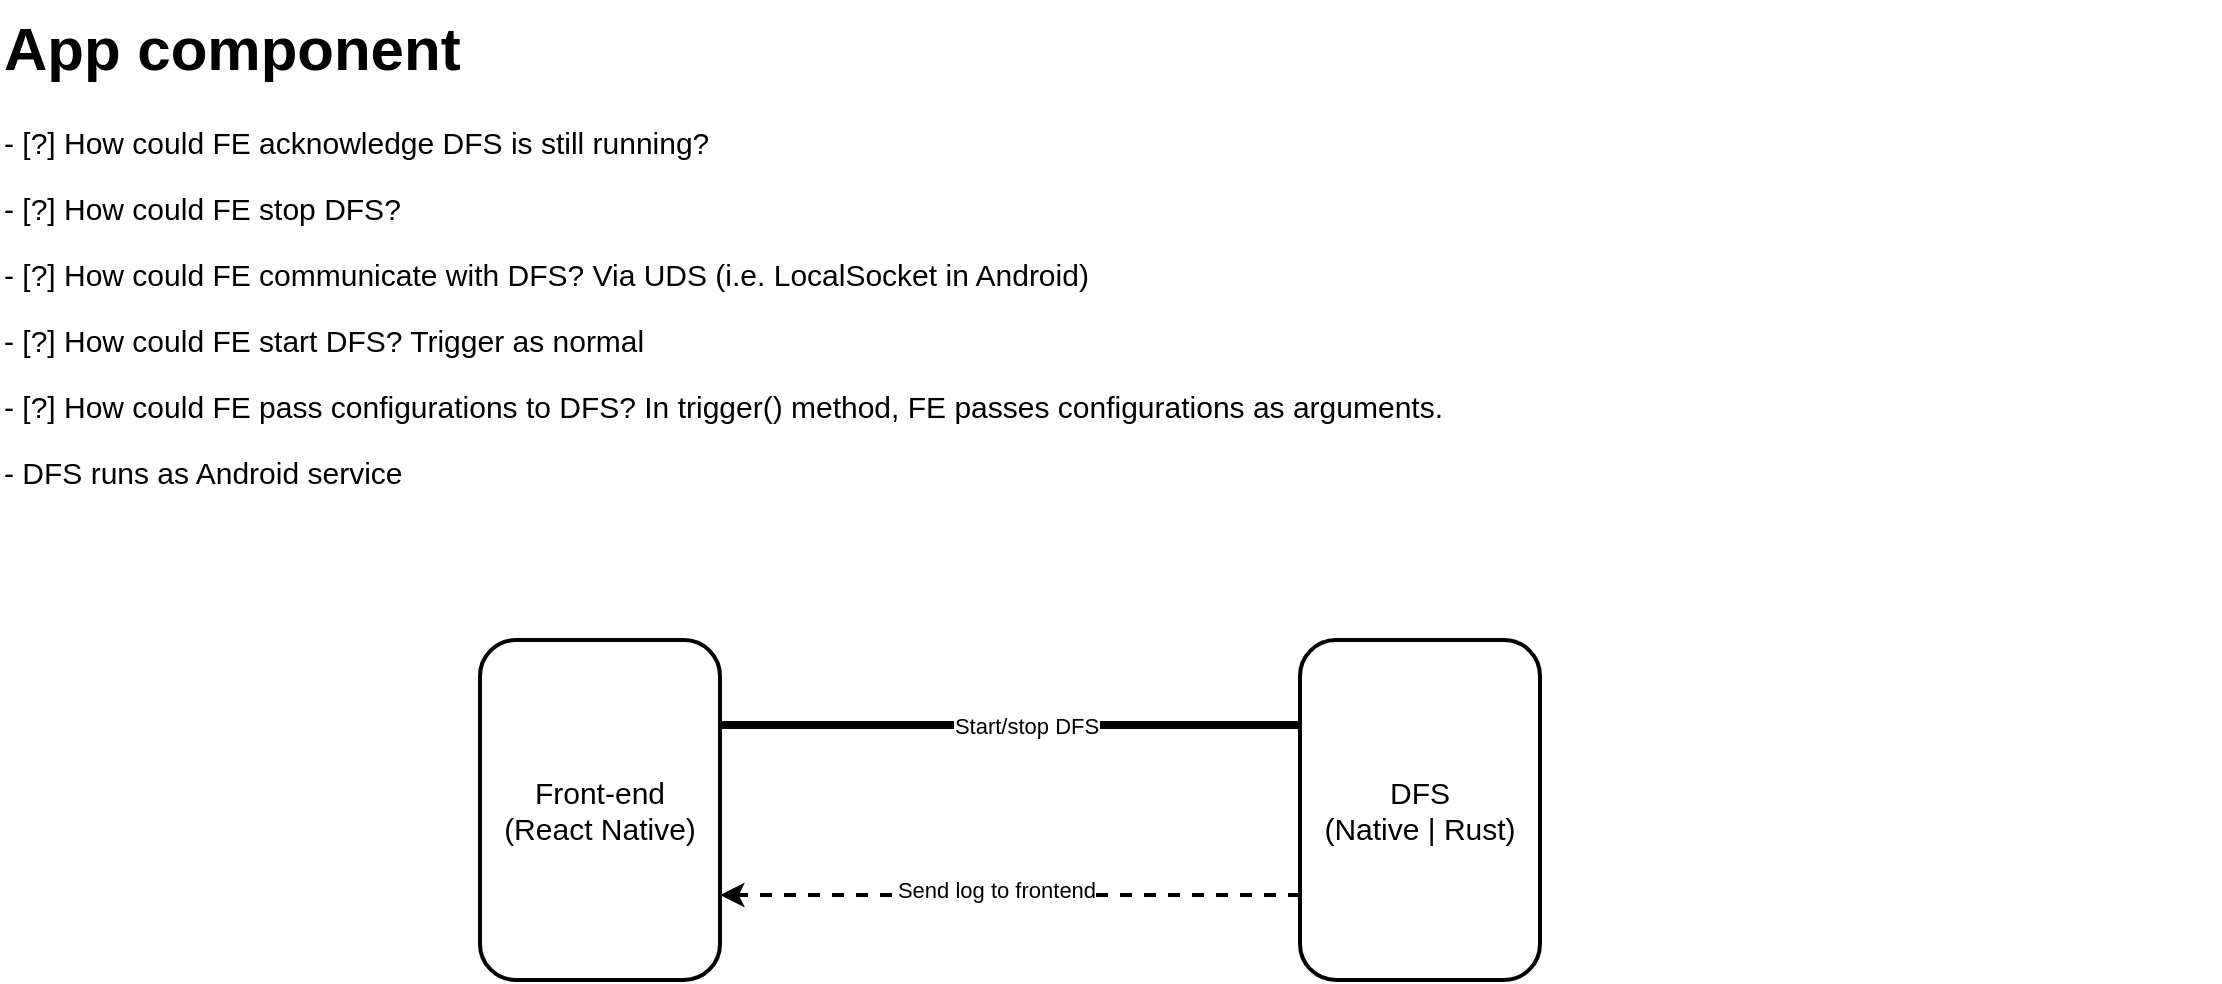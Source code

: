 <mxfile version="28.0.6" pages="2">
  <diagram name="app-component" id="BVCaPAYkqAic5rKPLI_f">
    <mxGraphModel dx="1250" dy="871" grid="1" gridSize="10" guides="1" tooltips="1" connect="1" arrows="1" fold="1" page="1" pageScale="1" pageWidth="1169" pageHeight="827" math="0" shadow="0">
      <root>
        <mxCell id="0" />
        <mxCell id="1" parent="0" />
        <mxCell id="Ix1DJ9jEfy01dlpOwwJF-5" style="edgeStyle=orthogonalEdgeStyle;rounded=0;orthogonalLoop=1;jettySize=auto;html=1;exitX=0;exitY=0.75;exitDx=0;exitDy=0;entryX=1;entryY=0.75;entryDx=0;entryDy=0;strokeWidth=2;dashed=1;" parent="1" source="Ix1DJ9jEfy01dlpOwwJF-2" target="Ix1DJ9jEfy01dlpOwwJF-1" edge="1">
          <mxGeometry relative="1" as="geometry" />
        </mxCell>
        <mxCell id="Ix1DJ9jEfy01dlpOwwJF-7" value="Send log to frontend" style="edgeLabel;html=1;align=center;verticalAlign=middle;resizable=0;points=[];" parent="Ix1DJ9jEfy01dlpOwwJF-5" vertex="1" connectable="0">
          <mxGeometry x="0.053" y="-3" relative="1" as="geometry">
            <mxPoint as="offset" />
          </mxGeometry>
        </mxCell>
        <mxCell id="Ix1DJ9jEfy01dlpOwwJF-1" value="&lt;font&gt;Front-end&lt;/font&gt;&lt;div&gt;&lt;font&gt;(React Native)&lt;/font&gt;&lt;/div&gt;" style="rounded=1;whiteSpace=wrap;html=1;strokeWidth=2;fontSize=15;" parent="1" vertex="1">
          <mxGeometry x="240" y="320" width="120" height="170" as="geometry" />
        </mxCell>
        <mxCell id="Ix1DJ9jEfy01dlpOwwJF-2" value="&lt;span&gt;DFS&lt;/span&gt;&lt;div&gt;&lt;span&gt;(Native | Rust)&lt;/span&gt;&lt;/div&gt;" style="rounded=1;whiteSpace=wrap;html=1;strokeWidth=2;fontSize=15;" parent="1" vertex="1">
          <mxGeometry x="650" y="320" width="120" height="170" as="geometry" />
        </mxCell>
        <mxCell id="Ix1DJ9jEfy01dlpOwwJF-3" value="&lt;h1 style=&quot;margin-top: 0px;&quot;&gt;App component&lt;/h1&gt;&lt;p&gt;- [?] How could FE acknowledge DFS is still running?&lt;/p&gt;&lt;p&gt;- [?] How could FE stop DFS?&lt;/p&gt;&lt;p&gt;- [?] How could FE communicate with DFS? Via UDS (i.e. LocalSocket in Android)&lt;/p&gt;&lt;p&gt;- [?] How could FE start DFS? Trigger as normal&lt;/p&gt;&lt;p&gt;- [?] How could FE pass configurations to DFS? In trigger() method, FE passes configurations as arguments.&lt;/p&gt;&lt;p&gt;- DFS runs as Android service&lt;/p&gt;" style="text;html=1;whiteSpace=wrap;overflow=hidden;rounded=0;fontSize=15;" parent="1" vertex="1">
          <mxGeometry width="1110" height="310" as="geometry" />
        </mxCell>
        <mxCell id="Ix1DJ9jEfy01dlpOwwJF-4" value="" style="endArrow=none;html=1;rounded=0;exitX=1;exitY=0.25;exitDx=0;exitDy=0;entryX=0;entryY=0.25;entryDx=0;entryDy=0;strokeWidth=4;" parent="1" source="Ix1DJ9jEfy01dlpOwwJF-1" target="Ix1DJ9jEfy01dlpOwwJF-2" edge="1">
          <mxGeometry width="50" height="50" relative="1" as="geometry">
            <mxPoint x="460" y="400" as="sourcePoint" />
            <mxPoint x="510" y="350" as="targetPoint" />
          </mxGeometry>
        </mxCell>
        <mxCell id="Ix1DJ9jEfy01dlpOwwJF-6" value="Start/stop DFS" style="edgeLabel;html=1;align=center;verticalAlign=middle;resizable=0;points=[];" parent="Ix1DJ9jEfy01dlpOwwJF-4" vertex="1" connectable="0">
          <mxGeometry x="0.055" relative="1" as="geometry">
            <mxPoint as="offset" />
          </mxGeometry>
        </mxCell>
      </root>
    </mxGraphModel>
  </diagram>
  <diagram id="m-_BVg7DhSqTS9g6pPYH" name="app-routes">
    <mxGraphModel dx="976" dy="681" grid="1" gridSize="10" guides="1" tooltips="1" connect="1" arrows="1" fold="1" page="1" pageScale="1" pageWidth="1169" pageHeight="827" math="0" shadow="0">
      <root>
        <mxCell id="0" />
        <mxCell id="1" parent="0" />
        <mxCell id="gxuwK_Q2ZNs260GLyuwU-13" value="&lt;font style=&quot;font-size: 16px;&quot;&gt;DFS&lt;/font&gt;" style="swimlane;whiteSpace=wrap;html=1;strokeWidth=1;dashed=1;" vertex="1" parent="1">
          <mxGeometry x="190" y="500" width="490" height="280" as="geometry" />
        </mxCell>
        <mxCell id="gxuwK_Q2ZNs260GLyuwU-1" value="Screen: DFS Log" style="swimlane;fontStyle=0;childLayout=stackLayout;horizontal=1;startSize=30;horizontalStack=0;resizeParent=1;resizeParentMax=0;resizeLast=0;collapsible=1;marginBottom=0;whiteSpace=wrap;html=1;strokeWidth=2;rounded=1;" vertex="1" parent="gxuwK_Q2ZNs260GLyuwU-13">
          <mxGeometry x="25" y="140" width="200" height="60" as="geometry" />
        </mxCell>
        <mxCell id="gxuwK_Q2ZNs260GLyuwU-2" value="Show current log of DFS" style="text;strokeColor=none;fillColor=none;align=left;verticalAlign=middle;spacingLeft=4;spacingRight=4;overflow=hidden;points=[[0,0.5],[1,0.5]];portConstraint=eastwest;rotatable=0;whiteSpace=wrap;html=1;" vertex="1" parent="gxuwK_Q2ZNs260GLyuwU-1">
          <mxGeometry y="30" width="200" height="30" as="geometry" />
        </mxCell>
        <mxCell id="gxuwK_Q2ZNs260GLyuwU-5" value="Screen: DFS Setting" style="swimlane;fontStyle=0;childLayout=stackLayout;horizontal=1;startSize=30;horizontalStack=0;resizeParent=1;resizeParentMax=0;resizeLast=0;collapsible=1;marginBottom=0;whiteSpace=wrap;html=1;strokeWidth=2;rounded=1;" vertex="1" parent="gxuwK_Q2ZNs260GLyuwU-13">
          <mxGeometry x="265" y="140" width="200" height="120" as="geometry" />
        </mxCell>
        <mxCell id="gxuwK_Q2ZNs260GLyuwU-6" value="Show status of DFS" style="text;strokeColor=none;fillColor=none;align=left;verticalAlign=middle;spacingLeft=4;spacingRight=4;overflow=hidden;points=[[0,0.5],[1,0.5]];portConstraint=eastwest;rotatable=0;whiteSpace=wrap;html=1;" vertex="1" parent="gxuwK_Q2ZNs260GLyuwU-5">
          <mxGeometry y="30" width="200" height="30" as="geometry" />
        </mxCell>
        <mxCell id="gxuwK_Q2ZNs260GLyuwU-7" value="Turn on/off DFS" style="text;strokeColor=none;fillColor=none;align=left;verticalAlign=middle;spacingLeft=4;spacingRight=4;overflow=hidden;points=[[0,0.5],[1,0.5]];portConstraint=eastwest;rotatable=0;whiteSpace=wrap;html=1;" vertex="1" parent="gxuwK_Q2ZNs260GLyuwU-5">
          <mxGeometry y="60" width="200" height="30" as="geometry" />
        </mxCell>
        <mxCell id="gxuwK_Q2ZNs260GLyuwU-8" value="Set configurations for DFS" style="text;strokeColor=none;fillColor=none;align=left;verticalAlign=middle;spacingLeft=4;spacingRight=4;overflow=hidden;points=[[0,0.5],[1,0.5]];portConstraint=eastwest;rotatable=0;whiteSpace=wrap;html=1;" vertex="1" parent="gxuwK_Q2ZNs260GLyuwU-5">
          <mxGeometry y="90" width="200" height="30" as="geometry" />
        </mxCell>
        <mxCell id="N1Cx6lXwzWXnlInLCZiX-39" value="- Each screen is a tab" style="text;html=1;align=left;verticalAlign=middle;whiteSpace=wrap;rounded=0;" vertex="1" parent="gxuwK_Q2ZNs260GLyuwU-13">
          <mxGeometry x="10" y="30" width="470" height="70" as="geometry" />
        </mxCell>
        <mxCell id="gxuwK_Q2ZNs260GLyuwU-14" value="&lt;font style=&quot;font-size: 16px;&quot;&gt;Home&lt;/font&gt;" style="swimlane;whiteSpace=wrap;html=1;strokeWidth=1;dashed=1;" vertex="1" parent="1">
          <mxGeometry x="190" y="180" width="490" height="240" as="geometry" />
        </mxCell>
        <mxCell id="gxuwK_Q2ZNs260GLyuwU-15" value="Screen: Image" style="swimlane;fontStyle=0;childLayout=stackLayout;horizontal=1;startSize=30;horizontalStack=0;resizeParent=1;resizeParentMax=0;resizeLast=0;collapsible=1;marginBottom=0;whiteSpace=wrap;html=1;strokeWidth=2;rounded=1;" vertex="1" parent="gxuwK_Q2ZNs260GLyuwU-14">
          <mxGeometry x="25" y="130" width="165" height="60" as="geometry" />
        </mxCell>
        <mxCell id="gxuwK_Q2ZNs260GLyuwU-16" value="Show image of the day" style="text;strokeColor=none;fillColor=none;align=left;verticalAlign=middle;spacingLeft=4;spacingRight=4;overflow=hidden;points=[[0,0.5],[1,0.5]];portConstraint=eastwest;rotatable=0;whiteSpace=wrap;html=1;" vertex="1" parent="gxuwK_Q2ZNs260GLyuwU-15">
          <mxGeometry y="30" width="165" height="30" as="geometry" />
        </mxCell>
        <mxCell id="gxuwK_Q2ZNs260GLyuwU-24" value="Screen: Video" style="swimlane;fontStyle=0;childLayout=stackLayout;horizontal=1;startSize=30;horizontalStack=0;resizeParent=1;resizeParentMax=0;resizeLast=0;collapsible=1;marginBottom=0;whiteSpace=wrap;html=1;strokeWidth=2;rounded=1;" vertex="1" parent="gxuwK_Q2ZNs260GLyuwU-14">
          <mxGeometry x="220" y="130" width="165" height="60" as="geometry" />
        </mxCell>
        <mxCell id="gxuwK_Q2ZNs260GLyuwU-25" value="Show video of the day" style="text;strokeColor=none;fillColor=none;align=left;verticalAlign=middle;spacingLeft=4;spacingRight=4;overflow=hidden;points=[[0,0.5],[1,0.5]];portConstraint=eastwest;rotatable=0;whiteSpace=wrap;html=1;" vertex="1" parent="gxuwK_Q2ZNs260GLyuwU-24">
          <mxGeometry y="30" width="165" height="30" as="geometry" />
        </mxCell>
        <mxCell id="N1Cx6lXwzWXnlInLCZiX-38" value="- Each screen is a tab" style="text;html=1;align=left;verticalAlign=middle;whiteSpace=wrap;rounded=0;" vertex="1" parent="gxuwK_Q2ZNs260GLyuwU-14">
          <mxGeometry x="10" y="30" width="480" height="70" as="geometry" />
        </mxCell>
        <mxCell id="gxuwK_Q2ZNs260GLyuwU-21" value="&lt;font style=&quot;font-size: 16px;&quot;&gt;Retrieval&lt;/font&gt;" style="swimlane;whiteSpace=wrap;html=1;strokeWidth=1;dashed=1;" vertex="1" parent="1">
          <mxGeometry x="730" y="180" width="490" height="240" as="geometry" />
        </mxCell>
        <mxCell id="gxuwK_Q2ZNs260GLyuwU-9" value="Screen: Retrieval Homepage" style="swimlane;fontStyle=0;childLayout=stackLayout;horizontal=1;startSize=30;horizontalStack=0;resizeParent=1;resizeParentMax=0;resizeLast=0;collapsible=1;marginBottom=0;whiteSpace=wrap;html=1;strokeWidth=2;rounded=1;" vertex="1" parent="gxuwK_Q2ZNs260GLyuwU-21">
          <mxGeometry x="30" y="70" width="200" height="70" as="geometry" />
        </mxCell>
        <mxCell id="gxuwK_Q2ZNs260GLyuwU-10" value="Allow to select search by image or text" style="text;strokeColor=none;fillColor=none;align=left;verticalAlign=middle;spacingLeft=4;spacingRight=4;overflow=hidden;points=[[0,0.5],[1,0.5]];portConstraint=eastwest;rotatable=0;whiteSpace=wrap;html=1;" vertex="1" parent="gxuwK_Q2ZNs260GLyuwU-9">
          <mxGeometry y="30" width="200" height="40" as="geometry" />
        </mxCell>
        <mxCell id="N1Cx6lXwzWXnlInLCZiX-11" value="Screen: Retrieval with text" style="swimlane;fontStyle=0;childLayout=stackLayout;horizontal=1;startSize=30;horizontalStack=0;resizeParent=1;resizeParentMax=0;resizeLast=0;collapsible=1;marginBottom=0;whiteSpace=wrap;html=1;strokeWidth=2;rounded=1;" vertex="1" parent="gxuwK_Q2ZNs260GLyuwU-21">
          <mxGeometry x="270" y="70" width="200" height="120" as="geometry" />
        </mxCell>
        <mxCell id="N1Cx6lXwzWXnlInLCZiX-12" value="Allow type query" style="text;strokeColor=none;fillColor=none;align=left;verticalAlign=middle;spacingLeft=4;spacingRight=4;overflow=hidden;points=[[0,0.5],[1,0.5]];portConstraint=eastwest;rotatable=0;whiteSpace=wrap;html=1;" vertex="1" parent="N1Cx6lXwzWXnlInLCZiX-11">
          <mxGeometry y="30" width="200" height="30" as="geometry" />
        </mxCell>
        <mxCell id="N1Cx6lXwzWXnlInLCZiX-36" value="Show tag autosuggestion as typing" style="text;strokeColor=none;fillColor=none;align=left;verticalAlign=middle;spacingLeft=4;spacingRight=4;overflow=hidden;points=[[0,0.5],[1,0.5]];portConstraint=eastwest;rotatable=0;whiteSpace=wrap;html=1;" vertex="1" parent="N1Cx6lXwzWXnlInLCZiX-11">
          <mxGeometry y="60" width="200" height="30" as="geometry" />
        </mxCell>
        <mxCell id="N1Cx6lXwzWXnlInLCZiX-37" value="Allow select tags" style="text;strokeColor=none;fillColor=none;align=left;verticalAlign=middle;spacingLeft=4;spacingRight=4;overflow=hidden;points=[[0,0.5],[1,0.5]];portConstraint=eastwest;rotatable=0;whiteSpace=wrap;html=1;" vertex="1" parent="N1Cx6lXwzWXnlInLCZiX-11">
          <mxGeometry y="90" width="200" height="30" as="geometry" />
        </mxCell>
        <mxCell id="N1Cx6lXwzWXnlInLCZiX-1" value="&lt;h1 style=&quot;margin-top: 0px;&quot;&gt;App screens&lt;/h1&gt;&lt;p&gt;- Grouped by functionality&lt;/p&gt;&lt;p&gt;- Each functionality is a tab in bottom navigation bar&lt;/p&gt;" style="text;html=1;whiteSpace=wrap;overflow=hidden;rounded=0;fontSize=15;" vertex="1" parent="1">
          <mxGeometry width="640" height="120" as="geometry" />
        </mxCell>
        <mxCell id="N1Cx6lXwzWXnlInLCZiX-2" value="&lt;font style=&quot;font-size: 16px;&quot;&gt;Utils&lt;/font&gt;" style="swimlane;whiteSpace=wrap;html=1;strokeWidth=1;dashed=1;" vertex="1" parent="1">
          <mxGeometry x="730" y="500" width="490" height="350" as="geometry" />
        </mxCell>
        <mxCell id="gxuwK_Q2ZNs260GLyuwU-11" value="Screen: View resource (Zoom/Carousel)" style="swimlane;fontStyle=0;childLayout=stackLayout;horizontal=1;startSize=30;horizontalStack=0;resizeParent=1;resizeParentMax=0;resizeLast=0;collapsible=1;marginBottom=0;whiteSpace=wrap;html=1;strokeWidth=2;rounded=1;" vertex="1" parent="N1Cx6lXwzWXnlInLCZiX-2">
          <mxGeometry x="20" y="70" width="200" height="100" as="geometry" />
        </mxCell>
        <mxCell id="gxuwK_Q2ZNs260GLyuwU-12" value="View resource" style="text;strokeColor=none;fillColor=none;align=left;verticalAlign=middle;spacingLeft=4;spacingRight=4;overflow=hidden;points=[[0,0.5],[1,0.5]];portConstraint=eastwest;rotatable=0;whiteSpace=wrap;html=1;" vertex="1" parent="gxuwK_Q2ZNs260GLyuwU-11">
          <mxGeometry y="30" width="200" height="30" as="geometry" />
        </mxCell>
        <mxCell id="gxuwK_Q2ZNs260GLyuwU-26" value="Button: Crop: Allow search for similar by cropping specific area" style="text;strokeColor=none;fillColor=none;align=left;verticalAlign=middle;spacingLeft=4;spacingRight=4;overflow=hidden;points=[[0,0.5],[1,0.5]];portConstraint=eastwest;rotatable=0;whiteSpace=wrap;html=1;" vertex="1" parent="gxuwK_Q2ZNs260GLyuwU-11">
          <mxGeometry y="60" width="200" height="40" as="geometry" />
        </mxCell>
        <mxCell id="N1Cx6lXwzWXnlInLCZiX-8" value="Screen: Crop image" style="swimlane;fontStyle=0;childLayout=stackLayout;horizontal=1;startSize=30;horizontalStack=0;resizeParent=1;resizeParentMax=0;resizeLast=0;collapsible=1;marginBottom=0;whiteSpace=wrap;html=1;strokeWidth=2;rounded=1;" vertex="1" parent="N1Cx6lXwzWXnlInLCZiX-2">
          <mxGeometry x="20" y="220" width="200" height="100" as="geometry" />
        </mxCell>
        <mxCell id="N1Cx6lXwzWXnlInLCZiX-9" value="Crop image" style="text;strokeColor=none;fillColor=none;align=left;verticalAlign=middle;spacingLeft=4;spacingRight=4;overflow=hidden;points=[[0,0.5],[1,0.5]];portConstraint=eastwest;rotatable=0;whiteSpace=wrap;html=1;" vertex="1" parent="N1Cx6lXwzWXnlInLCZiX-8">
          <mxGeometry y="30" width="200" height="30" as="geometry" />
        </mxCell>
        <mxCell id="N1Cx6lXwzWXnlInLCZiX-10" value="Button: Cancel/Search" style="text;strokeColor=none;fillColor=none;align=left;verticalAlign=middle;spacingLeft=4;spacingRight=4;overflow=hidden;points=[[0,0.5],[1,0.5]];portConstraint=eastwest;rotatable=0;whiteSpace=wrap;html=1;" vertex="1" parent="N1Cx6lXwzWXnlInLCZiX-8">
          <mxGeometry y="60" width="200" height="40" as="geometry" />
        </mxCell>
        <mxCell id="N1Cx6lXwzWXnlInLCZiX-13" value="Screen: View resource (List)" style="swimlane;fontStyle=0;childLayout=stackLayout;horizontal=1;startSize=30;horizontalStack=0;resizeParent=1;resizeParentMax=0;resizeLast=0;collapsible=1;marginBottom=0;whiteSpace=wrap;html=1;strokeWidth=2;rounded=1;" vertex="1" parent="N1Cx6lXwzWXnlInLCZiX-2">
          <mxGeometry x="250" y="70" width="200" height="110" as="geometry" />
        </mxCell>
        <mxCell id="N1Cx6lXwzWXnlInLCZiX-14" value="View image/video in device ordered by created date" style="text;strokeColor=none;fillColor=none;align=left;verticalAlign=middle;spacingLeft=4;spacingRight=4;overflow=hidden;points=[[0,0.5],[1,0.5]];portConstraint=eastwest;rotatable=0;whiteSpace=wrap;html=1;" vertex="1" parent="N1Cx6lXwzWXnlInLCZiX-13">
          <mxGeometry y="30" width="200" height="40" as="geometry" />
        </mxCell>
        <mxCell id="N1Cx6lXwzWXnlInLCZiX-33" value="View retrieved image/video" style="text;strokeColor=none;fillColor=none;align=left;verticalAlign=middle;spacingLeft=4;spacingRight=4;overflow=hidden;points=[[0,0.5],[1,0.5]];portConstraint=eastwest;rotatable=0;whiteSpace=wrap;html=1;" vertex="1" parent="N1Cx6lXwzWXnlInLCZiX-13">
          <mxGeometry y="70" width="200" height="40" as="geometry" />
        </mxCell>
      </root>
    </mxGraphModel>
  </diagram>
</mxfile>
